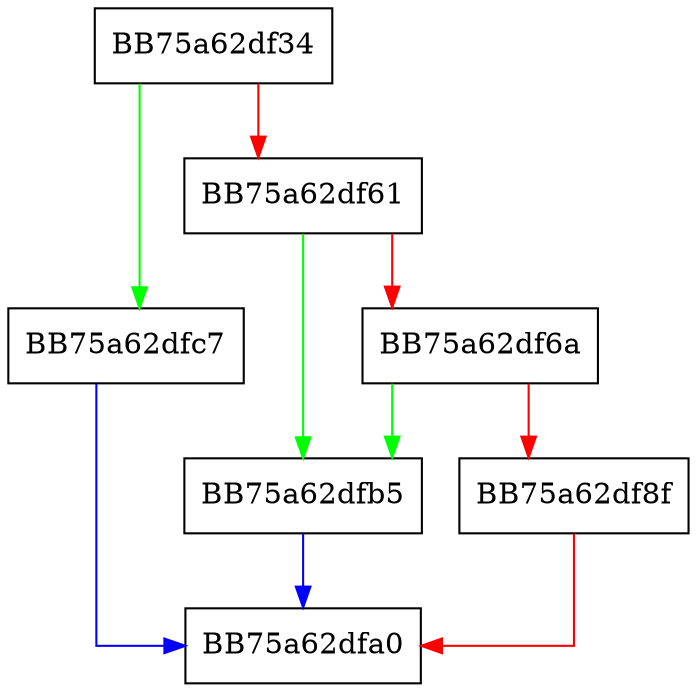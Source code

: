 digraph getThisValueThrows {
  node [shape="box"];
  graph [splines=ortho];
  BB75a62df34 -> BB75a62dfc7 [color="green"];
  BB75a62df34 -> BB75a62df61 [color="red"];
  BB75a62df61 -> BB75a62dfb5 [color="green"];
  BB75a62df61 -> BB75a62df6a [color="red"];
  BB75a62df6a -> BB75a62dfb5 [color="green"];
  BB75a62df6a -> BB75a62df8f [color="red"];
  BB75a62df8f -> BB75a62dfa0 [color="red"];
  BB75a62dfb5 -> BB75a62dfa0 [color="blue"];
  BB75a62dfc7 -> BB75a62dfa0 [color="blue"];
}